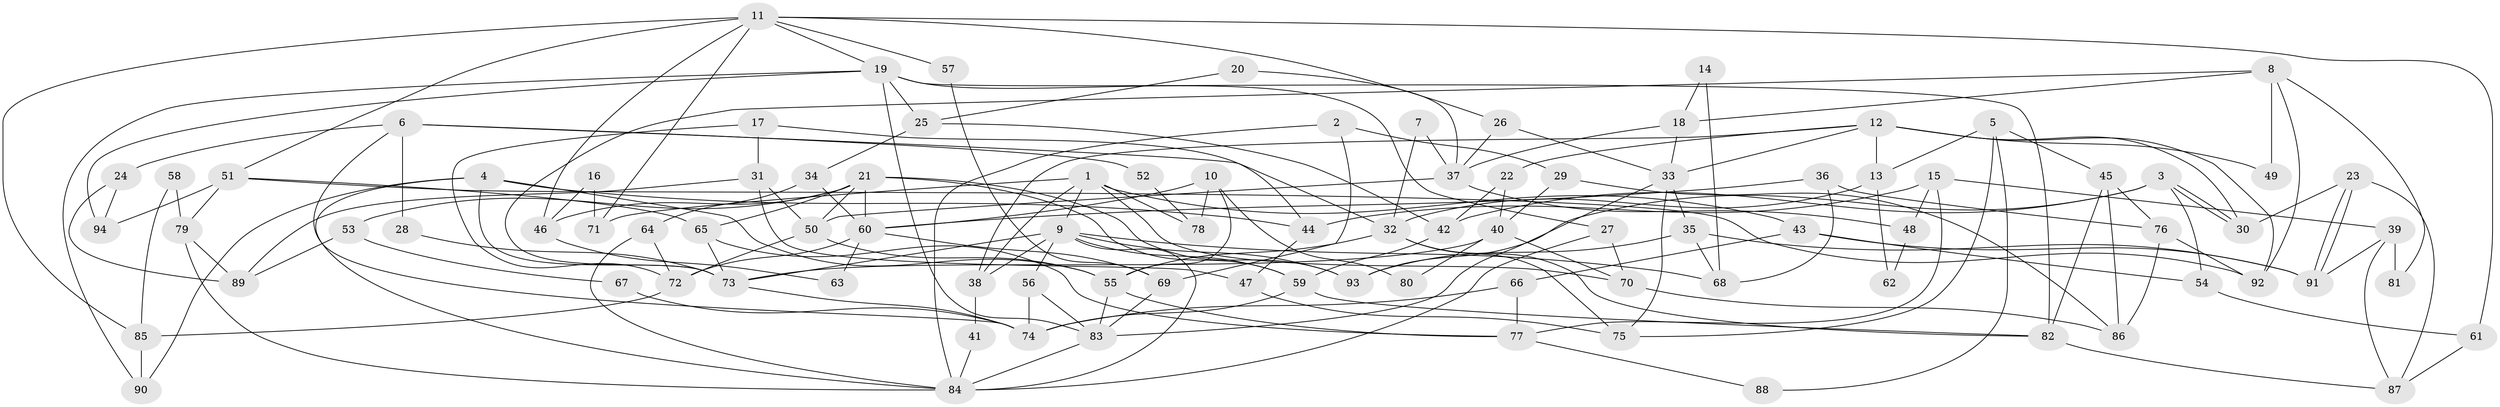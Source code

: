 // coarse degree distribution, {8: 0.06153846153846154, 3: 0.16923076923076924, 5: 0.12307692307692308, 6: 0.07692307692307693, 4: 0.23076923076923078, 9: 0.09230769230769231, 2: 0.15384615384615385, 7: 0.07692307692307693, 10: 0.015384615384615385}
// Generated by graph-tools (version 1.1) at 2025/23/03/03/25 07:23:57]
// undirected, 94 vertices, 188 edges
graph export_dot {
graph [start="1"]
  node [color=gray90,style=filled];
  1;
  2;
  3;
  4;
  5;
  6;
  7;
  8;
  9;
  10;
  11;
  12;
  13;
  14;
  15;
  16;
  17;
  18;
  19;
  20;
  21;
  22;
  23;
  24;
  25;
  26;
  27;
  28;
  29;
  30;
  31;
  32;
  33;
  34;
  35;
  36;
  37;
  38;
  39;
  40;
  41;
  42;
  43;
  44;
  45;
  46;
  47;
  48;
  49;
  50;
  51;
  52;
  53;
  54;
  55;
  56;
  57;
  58;
  59;
  60;
  61;
  62;
  63;
  64;
  65;
  66;
  67;
  68;
  69;
  70;
  71;
  72;
  73;
  74;
  75;
  76;
  77;
  78;
  79;
  80;
  81;
  82;
  83;
  84;
  85;
  86;
  87;
  88;
  89;
  90;
  91;
  92;
  93;
  94;
  1 -- 9;
  1 -- 43;
  1 -- 38;
  1 -- 70;
  1 -- 71;
  1 -- 78;
  2 -- 69;
  2 -- 84;
  2 -- 29;
  3 -- 54;
  3 -- 30;
  3 -- 30;
  3 -- 42;
  3 -- 93;
  4 -- 90;
  4 -- 73;
  4 -- 44;
  4 -- 55;
  4 -- 84;
  5 -- 45;
  5 -- 75;
  5 -- 13;
  5 -- 88;
  6 -- 32;
  6 -- 74;
  6 -- 24;
  6 -- 28;
  6 -- 52;
  7 -- 32;
  7 -- 37;
  8 -- 73;
  8 -- 92;
  8 -- 18;
  8 -- 49;
  8 -- 81;
  9 -- 84;
  9 -- 73;
  9 -- 38;
  9 -- 56;
  9 -- 59;
  9 -- 68;
  9 -- 93;
  10 -- 55;
  10 -- 60;
  10 -- 78;
  10 -- 80;
  11 -- 26;
  11 -- 51;
  11 -- 19;
  11 -- 46;
  11 -- 57;
  11 -- 61;
  11 -- 71;
  11 -- 85;
  12 -- 33;
  12 -- 38;
  12 -- 13;
  12 -- 22;
  12 -- 30;
  12 -- 49;
  12 -- 92;
  13 -- 32;
  13 -- 62;
  14 -- 18;
  14 -- 68;
  15 -- 44;
  15 -- 77;
  15 -- 39;
  15 -- 48;
  16 -- 71;
  16 -- 46;
  17 -- 44;
  17 -- 31;
  17 -- 72;
  18 -- 33;
  18 -- 37;
  19 -- 27;
  19 -- 25;
  19 -- 82;
  19 -- 83;
  19 -- 90;
  19 -- 94;
  20 -- 37;
  20 -- 25;
  21 -- 93;
  21 -- 50;
  21 -- 46;
  21 -- 53;
  21 -- 59;
  21 -- 60;
  21 -- 65;
  22 -- 42;
  22 -- 40;
  23 -- 30;
  23 -- 91;
  23 -- 91;
  23 -- 87;
  24 -- 94;
  24 -- 89;
  25 -- 42;
  25 -- 34;
  26 -- 37;
  26 -- 33;
  27 -- 70;
  27 -- 84;
  28 -- 73;
  29 -- 86;
  29 -- 40;
  31 -- 89;
  31 -- 50;
  31 -- 47;
  32 -- 82;
  32 -- 55;
  32 -- 75;
  33 -- 35;
  33 -- 83;
  33 -- 75;
  34 -- 64;
  34 -- 60;
  35 -- 93;
  35 -- 91;
  35 -- 68;
  36 -- 68;
  36 -- 60;
  36 -- 76;
  37 -- 50;
  37 -- 48;
  38 -- 41;
  39 -- 87;
  39 -- 81;
  39 -- 91;
  40 -- 70;
  40 -- 73;
  40 -- 80;
  41 -- 84;
  42 -- 59;
  43 -- 66;
  43 -- 91;
  43 -- 54;
  44 -- 47;
  45 -- 86;
  45 -- 82;
  45 -- 76;
  46 -- 63;
  47 -- 75;
  48 -- 62;
  50 -- 55;
  50 -- 72;
  51 -- 92;
  51 -- 65;
  51 -- 79;
  51 -- 94;
  52 -- 78;
  53 -- 89;
  53 -- 67;
  54 -- 61;
  55 -- 77;
  55 -- 83;
  56 -- 83;
  56 -- 74;
  57 -- 69;
  58 -- 85;
  58 -- 79;
  59 -- 74;
  59 -- 82;
  60 -- 63;
  60 -- 69;
  60 -- 72;
  61 -- 87;
  64 -- 84;
  64 -- 72;
  65 -- 73;
  65 -- 77;
  66 -- 74;
  66 -- 77;
  67 -- 74;
  69 -- 83;
  70 -- 86;
  72 -- 85;
  73 -- 74;
  76 -- 86;
  76 -- 92;
  77 -- 88;
  79 -- 84;
  79 -- 89;
  82 -- 87;
  83 -- 84;
  85 -- 90;
}
